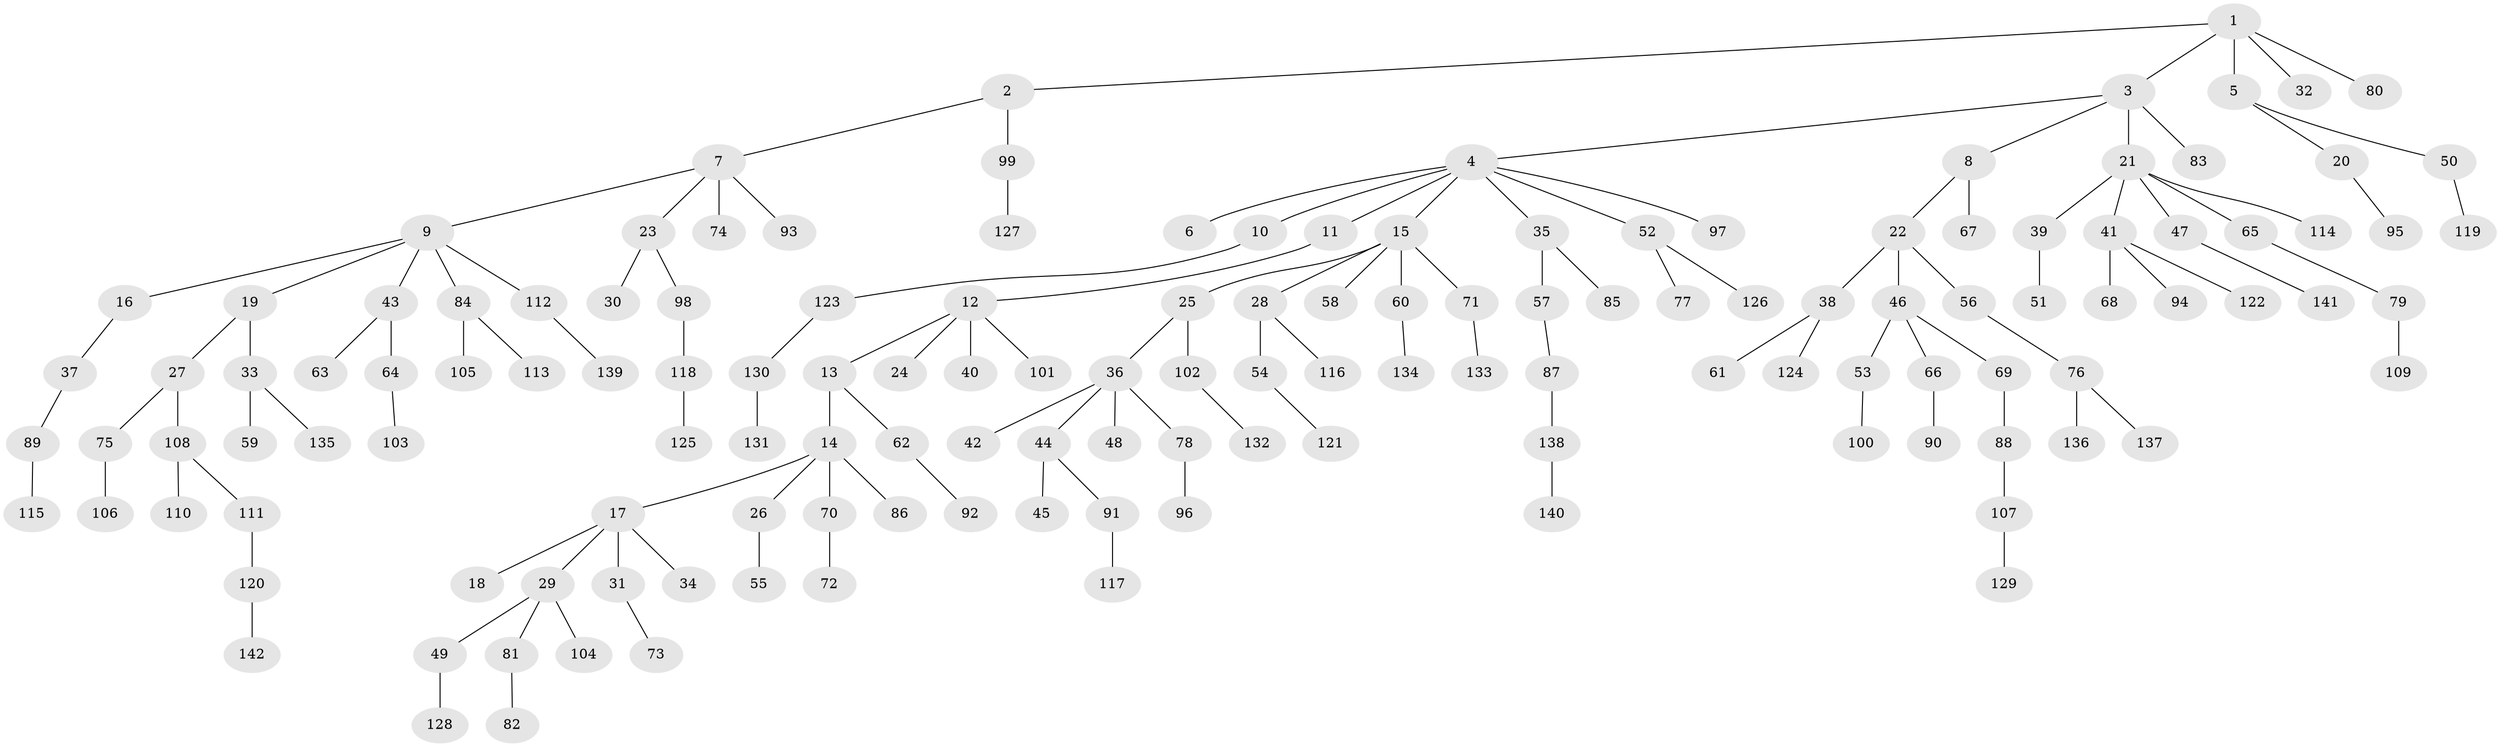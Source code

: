 // coarse degree distribution, {6: 0.06060606060606061, 5: 0.04040404040404041, 8: 0.010101010101010102, 3: 0.0707070707070707, 1: 0.5555555555555556, 2: 0.24242424242424243, 4: 0.020202020202020204}
// Generated by graph-tools (version 1.1) at 2025/19/03/04/25 18:19:07]
// undirected, 142 vertices, 141 edges
graph export_dot {
graph [start="1"]
  node [color=gray90,style=filled];
  1;
  2;
  3;
  4;
  5;
  6;
  7;
  8;
  9;
  10;
  11;
  12;
  13;
  14;
  15;
  16;
  17;
  18;
  19;
  20;
  21;
  22;
  23;
  24;
  25;
  26;
  27;
  28;
  29;
  30;
  31;
  32;
  33;
  34;
  35;
  36;
  37;
  38;
  39;
  40;
  41;
  42;
  43;
  44;
  45;
  46;
  47;
  48;
  49;
  50;
  51;
  52;
  53;
  54;
  55;
  56;
  57;
  58;
  59;
  60;
  61;
  62;
  63;
  64;
  65;
  66;
  67;
  68;
  69;
  70;
  71;
  72;
  73;
  74;
  75;
  76;
  77;
  78;
  79;
  80;
  81;
  82;
  83;
  84;
  85;
  86;
  87;
  88;
  89;
  90;
  91;
  92;
  93;
  94;
  95;
  96;
  97;
  98;
  99;
  100;
  101;
  102;
  103;
  104;
  105;
  106;
  107;
  108;
  109;
  110;
  111;
  112;
  113;
  114;
  115;
  116;
  117;
  118;
  119;
  120;
  121;
  122;
  123;
  124;
  125;
  126;
  127;
  128;
  129;
  130;
  131;
  132;
  133;
  134;
  135;
  136;
  137;
  138;
  139;
  140;
  141;
  142;
  1 -- 2;
  1 -- 3;
  1 -- 5;
  1 -- 32;
  1 -- 80;
  2 -- 7;
  2 -- 99;
  3 -- 4;
  3 -- 8;
  3 -- 21;
  3 -- 83;
  4 -- 6;
  4 -- 10;
  4 -- 11;
  4 -- 15;
  4 -- 35;
  4 -- 52;
  4 -- 97;
  5 -- 20;
  5 -- 50;
  7 -- 9;
  7 -- 23;
  7 -- 74;
  7 -- 93;
  8 -- 22;
  8 -- 67;
  9 -- 16;
  9 -- 19;
  9 -- 43;
  9 -- 84;
  9 -- 112;
  10 -- 123;
  11 -- 12;
  12 -- 13;
  12 -- 24;
  12 -- 40;
  12 -- 101;
  13 -- 14;
  13 -- 62;
  14 -- 17;
  14 -- 26;
  14 -- 70;
  14 -- 86;
  15 -- 25;
  15 -- 28;
  15 -- 58;
  15 -- 60;
  15 -- 71;
  16 -- 37;
  17 -- 18;
  17 -- 29;
  17 -- 31;
  17 -- 34;
  19 -- 27;
  19 -- 33;
  20 -- 95;
  21 -- 39;
  21 -- 41;
  21 -- 47;
  21 -- 65;
  21 -- 114;
  22 -- 38;
  22 -- 46;
  22 -- 56;
  23 -- 30;
  23 -- 98;
  25 -- 36;
  25 -- 102;
  26 -- 55;
  27 -- 75;
  27 -- 108;
  28 -- 54;
  28 -- 116;
  29 -- 49;
  29 -- 81;
  29 -- 104;
  31 -- 73;
  33 -- 59;
  33 -- 135;
  35 -- 57;
  35 -- 85;
  36 -- 42;
  36 -- 44;
  36 -- 48;
  36 -- 78;
  37 -- 89;
  38 -- 61;
  38 -- 124;
  39 -- 51;
  41 -- 68;
  41 -- 94;
  41 -- 122;
  43 -- 63;
  43 -- 64;
  44 -- 45;
  44 -- 91;
  46 -- 53;
  46 -- 66;
  46 -- 69;
  47 -- 141;
  49 -- 128;
  50 -- 119;
  52 -- 77;
  52 -- 126;
  53 -- 100;
  54 -- 121;
  56 -- 76;
  57 -- 87;
  60 -- 134;
  62 -- 92;
  64 -- 103;
  65 -- 79;
  66 -- 90;
  69 -- 88;
  70 -- 72;
  71 -- 133;
  75 -- 106;
  76 -- 136;
  76 -- 137;
  78 -- 96;
  79 -- 109;
  81 -- 82;
  84 -- 105;
  84 -- 113;
  87 -- 138;
  88 -- 107;
  89 -- 115;
  91 -- 117;
  98 -- 118;
  99 -- 127;
  102 -- 132;
  107 -- 129;
  108 -- 110;
  108 -- 111;
  111 -- 120;
  112 -- 139;
  118 -- 125;
  120 -- 142;
  123 -- 130;
  130 -- 131;
  138 -- 140;
}
